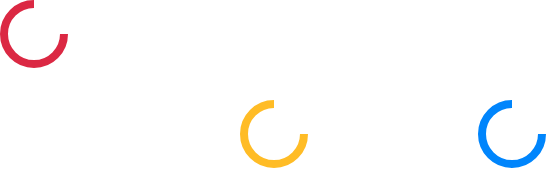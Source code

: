 <mxfile version="14.6.9" type="github">
  <diagram id="-P7QtgBGvjzrSgk4U8nz" name="Page-1">
    <mxGraphModel dx="946" dy="533" grid="1" gridSize="10" guides="1" tooltips="1" connect="1" arrows="1" fold="1" page="1" pageScale="1" pageWidth="827" pageHeight="1169" math="0" shadow="0">
      <root>
        <mxCell id="0" />
        <mxCell id="1" parent="0" />
        <mxCell id="s4y3Hh_v_y5VhP98MSq1-16" value="" style="html=1;shadow=0;dashed=0;shape=mxgraph.basic.arc;startAngle=0.25;endAngle=1;strokeWidth=4;strokeColor=#0085FC;rounded=0;sketch=0;" vertex="1" parent="1">
          <mxGeometry x="399" y="330" width="30" height="30" as="geometry" />
        </mxCell>
        <mxCell id="s4y3Hh_v_y5VhP98MSq1-17" value="" style="html=1;shadow=0;dashed=0;shape=mxgraph.basic.arc;startAngle=0.25;endAngle=1;strokeWidth=4;strokeColor=#FFBC26;rounded=0;sketch=0;" vertex="1" parent="1">
          <mxGeometry x="280" y="330" width="30" height="30" as="geometry" />
        </mxCell>
        <mxCell id="s4y3Hh_v_y5VhP98MSq1-18" value="" style="html=1;shadow=0;dashed=0;shape=mxgraph.basic.arc;startAngle=0.25;endAngle=1;strokeWidth=4;strokeColor=#DB2843;rounded=0;sketch=0;" vertex="1" parent="1">
          <mxGeometry x="160" y="280" width="30" height="30" as="geometry" />
        </mxCell>
      </root>
    </mxGraphModel>
  </diagram>
</mxfile>
